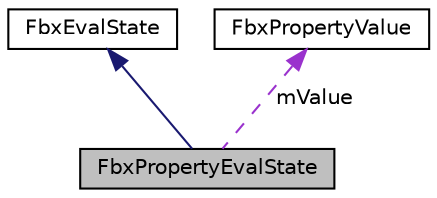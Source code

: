 digraph "FbxPropertyEvalState"
{
  edge [fontname="Helvetica",fontsize="10",labelfontname="Helvetica",labelfontsize="10"];
  node [fontname="Helvetica",fontsize="10",shape=record];
  Node2 [label="FbxPropertyEvalState",height=0.2,width=0.4,color="black", fillcolor="grey75", style="filled", fontcolor="black"];
  Node3 -> Node2 [dir="back",color="midnightblue",fontsize="10",style="solid",fontname="Helvetica"];
  Node3 [label="FbxEvalState",height=0.2,width=0.4,color="black", fillcolor="white", style="filled",URL="$class_fbx_eval_state.html",tooltip="This class serves as the base class for an evaluation state element. "];
  Node4 -> Node2 [dir="back",color="darkorchid3",fontsize="10",style="dashed",label=" mValue" ,fontname="Helvetica"];
  Node4 [label="FbxPropertyValue",height=0.2,width=0.4,color="black", fillcolor="white", style="filled",URL="$class_fbx_property_value.html"];
}
